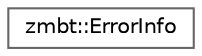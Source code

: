 digraph "Graphical Class Hierarchy"
{
 // LATEX_PDF_SIZE
  bgcolor="transparent";
  edge [fontname=Helvetica,fontsize=10,labelfontname=Helvetica,labelfontsize=10];
  node [fontname=Helvetica,fontsize=10,shape=box,height=0.2,width=0.4];
  rankdir="LR";
  Node0 [id="Node000000",label="zmbt::ErrorInfo",height=0.2,width=0.4,color="grey40", fillcolor="white", style="filled",URL="$structzmbt_1_1ErrorInfo.html",tooltip=" "];
}
